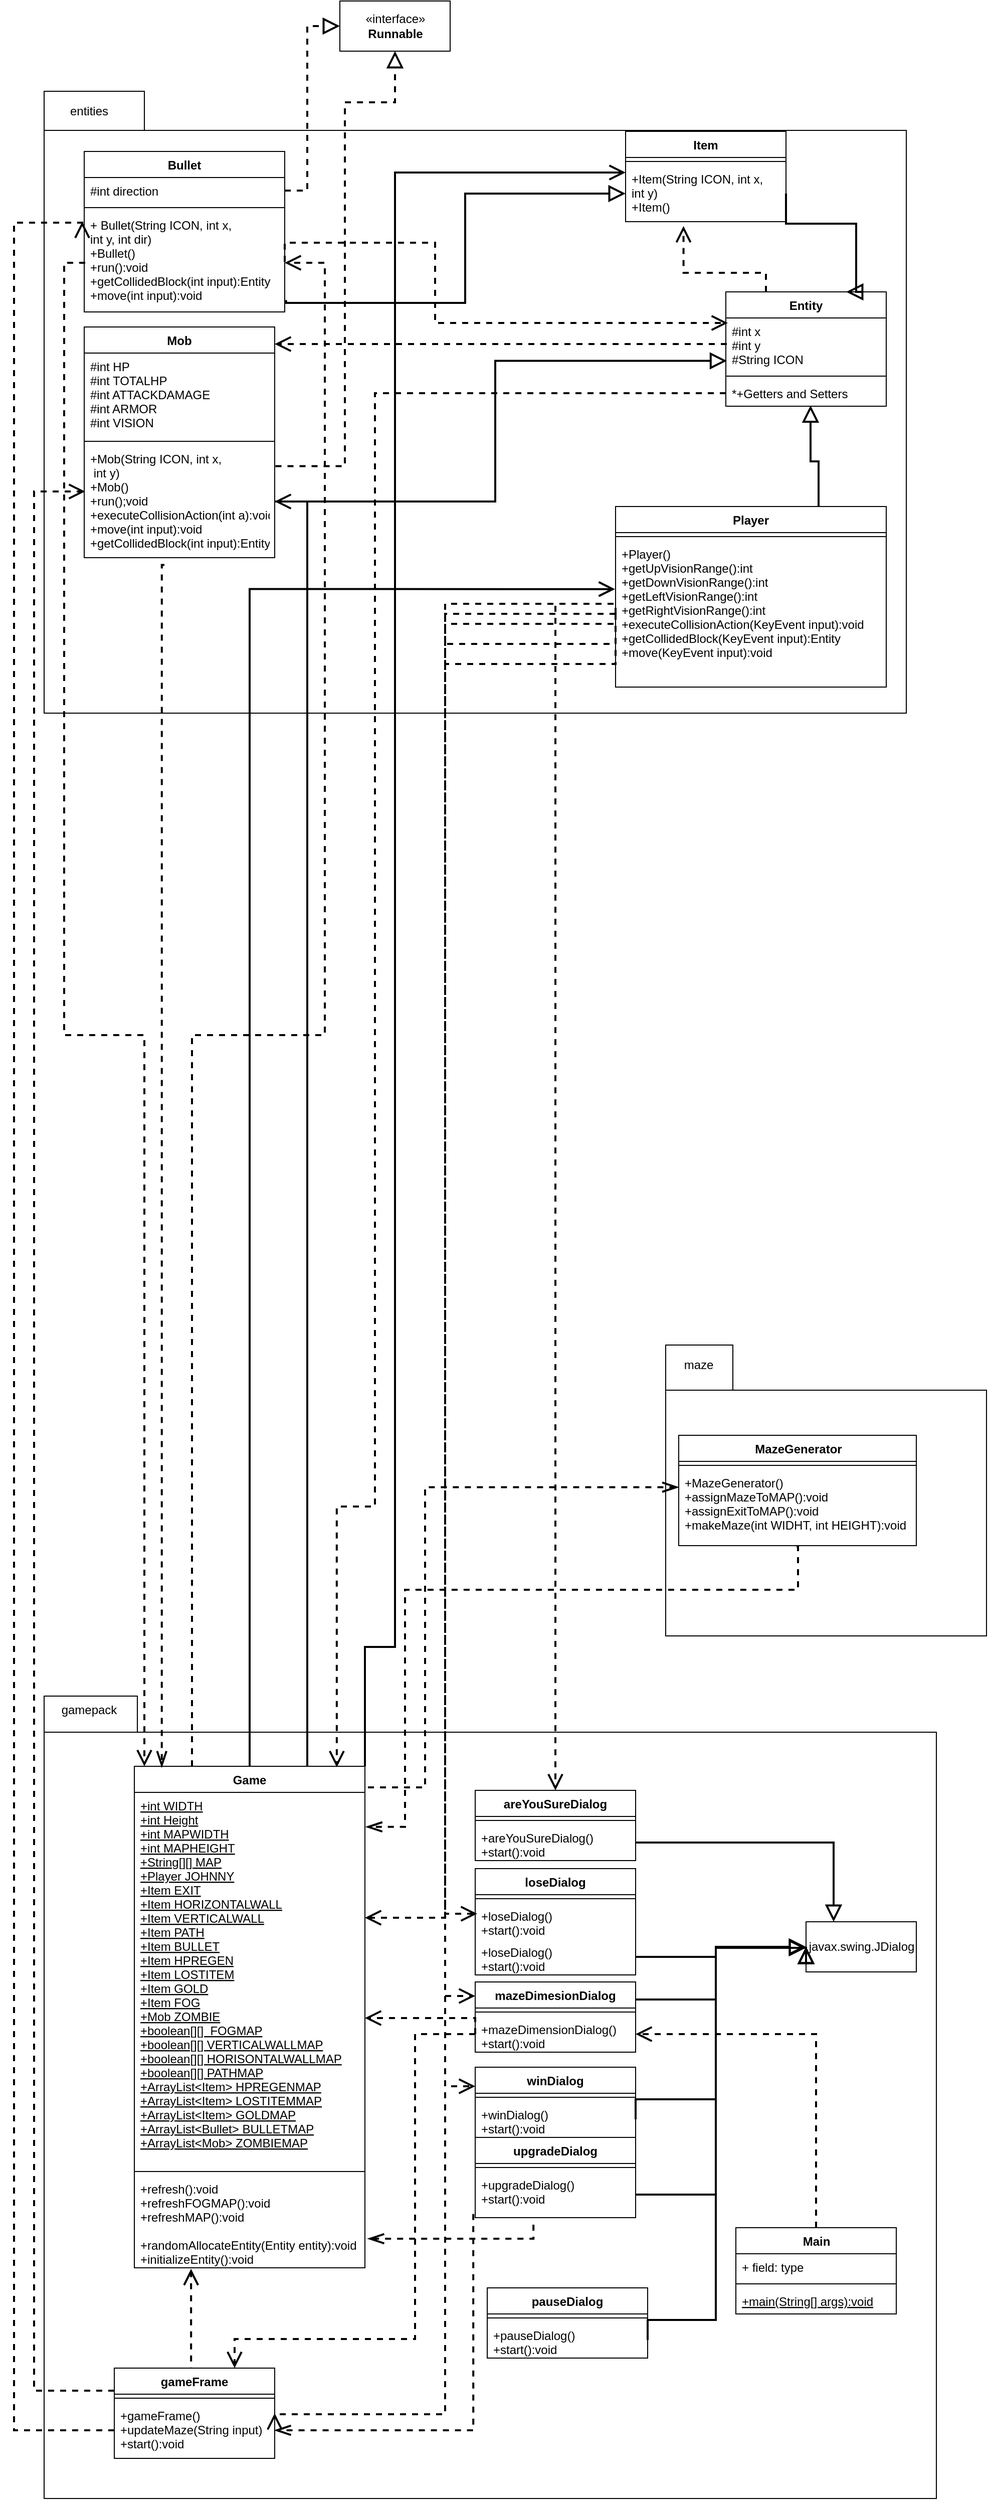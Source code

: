 <mxfile version="12.4.3" type="github" pages="1">
  <diagram id="B9Cvt5agYZ9p2t9ETUK0" name="Page-1">
    <mxGraphModel dx="1730" dy="2136" grid="1" gridSize="10" guides="1" tooltips="1" connect="1" arrows="1" fold="1" page="1" pageScale="1" pageWidth="1027" pageHeight="1169" math="0" shadow="0">
      <root>
        <mxCell id="0"/>
        <mxCell id="1" parent="0"/>
        <mxCell id="mB6jomAD2jCTmLeUliyk-9" value="&lt;p&gt;&lt;br&gt;&lt;/p&gt;" style="shape=folder;fontStyle=1;spacingTop=10;tabWidth=100;tabHeight=39;tabPosition=left;html=1;align=center;" parent="1" vertex="1">
          <mxGeometry x="70" y="-1030" width="860" height="620" as="geometry"/>
        </mxCell>
        <mxCell id="mB6jomAD2jCTmLeUliyk-10" value="" style="shape=folder;fontStyle=1;spacingTop=10;tabWidth=67;tabHeight=45;tabPosition=left;html=1;align=center;" parent="1" vertex="1">
          <mxGeometry x="690" y="220" width="320" height="290" as="geometry"/>
        </mxCell>
        <mxCell id="mB6jomAD2jCTmLeUliyk-11" value="" style="shape=folder;fontStyle=1;spacingTop=10;tabWidth=93;tabHeight=36;tabPosition=left;html=1;" parent="1" vertex="1">
          <mxGeometry x="70" y="570" width="890" height="800" as="geometry"/>
        </mxCell>
        <mxCell id="mB6jomAD2jCTmLeUliyk-17" value="gamepack" style="text;html=1;strokeColor=none;fillColor=none;align=center;verticalAlign=middle;whiteSpace=wrap;rounded=0;" parent="1" vertex="1">
          <mxGeometry x="80" y="574" width="70" height="20" as="geometry"/>
        </mxCell>
        <mxCell id="mB6jomAD2jCTmLeUliyk-18" value="maze" style="text;html=1;strokeColor=none;fillColor=none;align=center;verticalAlign=middle;whiteSpace=wrap;rounded=0;" parent="1" vertex="1">
          <mxGeometry x="703" y="230" width="40" height="20" as="geometry"/>
        </mxCell>
        <mxCell id="mB6jomAD2jCTmLeUliyk-19" value="entities" style="text;html=1;strokeColor=none;fillColor=none;align=center;verticalAlign=middle;whiteSpace=wrap;rounded=0;" parent="1" vertex="1">
          <mxGeometry x="90" y="-1020" width="50" height="20" as="geometry"/>
        </mxCell>
        <mxCell id="mB6jomAD2jCTmLeUliyk-20" value="«interface»&lt;br&gt;&lt;b&gt;Runnable&lt;/b&gt;" style="html=1;" parent="1" vertex="1">
          <mxGeometry x="365" y="-1120" width="110" height="50" as="geometry"/>
        </mxCell>
        <mxCell id="mB6jomAD2jCTmLeUliyk-21" value="Bullet" style="swimlane;fontStyle=1;align=center;verticalAlign=top;childLayout=stackLayout;horizontal=1;startSize=26;horizontalStack=0;resizeParent=1;resizeParentMax=0;resizeLast=0;collapsible=1;marginBottom=0;" parent="1" vertex="1">
          <mxGeometry x="110" y="-970" width="200" height="160" as="geometry"/>
        </mxCell>
        <mxCell id="mB6jomAD2jCTmLeUliyk-22" value="#int direction" style="text;strokeColor=none;fillColor=none;align=left;verticalAlign=top;spacingLeft=4;spacingRight=4;overflow=hidden;rotatable=0;points=[[0,0.5],[1,0.5]];portConstraint=eastwest;" parent="mB6jomAD2jCTmLeUliyk-21" vertex="1">
          <mxGeometry y="26" width="200" height="26" as="geometry"/>
        </mxCell>
        <mxCell id="mB6jomAD2jCTmLeUliyk-23" value="" style="line;strokeWidth=1;fillColor=none;align=left;verticalAlign=middle;spacingTop=-1;spacingLeft=3;spacingRight=3;rotatable=0;labelPosition=right;points=[];portConstraint=eastwest;" parent="mB6jomAD2jCTmLeUliyk-21" vertex="1">
          <mxGeometry y="52" width="200" height="8" as="geometry"/>
        </mxCell>
        <mxCell id="mB6jomAD2jCTmLeUliyk-24" value="+ Bullet(String ICON, int x, &#xa;int y, int dir)&#xa;+Bullet()&#xa;+run():void&#xa;+getCollidedBlock(int input):Entity&#xa;+move(int input):void" style="text;strokeColor=none;fillColor=none;align=left;verticalAlign=top;spacingLeft=4;spacingRight=4;overflow=hidden;rotatable=0;points=[[0,0.5],[1,0.5]];portConstraint=eastwest;" parent="mB6jomAD2jCTmLeUliyk-21" vertex="1">
          <mxGeometry y="60" width="200" height="100" as="geometry"/>
        </mxCell>
        <mxCell id="mB6jomAD2jCTmLeUliyk-25" style="edgeStyle=orthogonalEdgeStyle;rounded=0;orthogonalLoop=1;jettySize=auto;html=1;exitX=1;exitY=0.5;exitDx=0;exitDy=0;entryX=0;entryY=0.5;entryDx=0;entryDy=0;dashed=1;endArrow=block;endFill=0;jumpSize=6;targetPerimeterSpacing=0;endSize=12;strokeWidth=2;" parent="1" source="mB6jomAD2jCTmLeUliyk-22" target="mB6jomAD2jCTmLeUliyk-20" edge="1">
          <mxGeometry relative="1" as="geometry"/>
        </mxCell>
        <mxCell id="mB6jomAD2jCTmLeUliyk-28" value="Item" style="swimlane;fontStyle=1;align=center;verticalAlign=top;childLayout=stackLayout;horizontal=1;startSize=26;horizontalStack=0;resizeParent=1;resizeParentMax=0;resizeLast=0;collapsible=1;marginBottom=0;" parent="1" vertex="1">
          <mxGeometry x="650" y="-990" width="160" height="90" as="geometry"/>
        </mxCell>
        <mxCell id="mB6jomAD2jCTmLeUliyk-30" value="" style="line;strokeWidth=1;fillColor=none;align=left;verticalAlign=middle;spacingTop=-1;spacingLeft=3;spacingRight=3;rotatable=0;labelPosition=right;points=[];portConstraint=eastwest;" parent="mB6jomAD2jCTmLeUliyk-28" vertex="1">
          <mxGeometry y="26" width="160" height="8" as="geometry"/>
        </mxCell>
        <mxCell id="mB6jomAD2jCTmLeUliyk-31" value="+Item(String ICON, int x,&#xa;int y)&#xa;+Item()" style="text;strokeColor=none;fillColor=none;align=left;verticalAlign=top;spacingLeft=4;spacingRight=4;overflow=hidden;rotatable=0;points=[[0,0.5],[1,0.5]];portConstraint=eastwest;" parent="mB6jomAD2jCTmLeUliyk-28" vertex="1">
          <mxGeometry y="34" width="160" height="56" as="geometry"/>
        </mxCell>
        <mxCell id="mB6jomAD2jCTmLeUliyk-33" style="edgeStyle=orthogonalEdgeStyle;rounded=0;jumpSize=6;orthogonalLoop=1;jettySize=auto;html=1;exitX=1.007;exitY=0.883;exitDx=0;exitDy=0;endArrow=block;endFill=0;endSize=12;targetPerimeterSpacing=0;strokeWidth=2;exitPerimeter=0;" parent="1" source="mB6jomAD2jCTmLeUliyk-24" target="mB6jomAD2jCTmLeUliyk-31" edge="1">
          <mxGeometry relative="1" as="geometry">
            <mxPoint x="400" y="-780" as="targetPoint"/>
            <Array as="points">
              <mxPoint x="312" y="-819"/>
              <mxPoint x="490" y="-819"/>
              <mxPoint x="490" y="-928"/>
            </Array>
          </mxGeometry>
        </mxCell>
        <mxCell id="mB6jomAD2jCTmLeUliyk-93" style="edgeStyle=orthogonalEdgeStyle;rounded=0;jumpSize=6;orthogonalLoop=1;jettySize=auto;html=1;exitX=0.5;exitY=0;exitDx=0;exitDy=0;entryX=-0.002;entryY=0.331;entryDx=0;entryDy=0;entryPerimeter=0;endArrow=open;endFill=0;endSize=12;targetPerimeterSpacing=0;strokeWidth=2;" parent="1" source="mB6jomAD2jCTmLeUliyk-34" target="mB6jomAD2jCTmLeUliyk-60" edge="1">
          <mxGeometry relative="1" as="geometry">
            <Array as="points">
              <mxPoint x="275" y="-534"/>
            </Array>
          </mxGeometry>
        </mxCell>
        <mxCell id="mB6jomAD2jCTmLeUliyk-95" style="edgeStyle=orthogonalEdgeStyle;rounded=0;jumpSize=6;orthogonalLoop=1;jettySize=auto;html=1;exitX=1;exitY=0;exitDx=0;exitDy=0;endArrow=open;endFill=0;endSize=12;targetPerimeterSpacing=0;strokeWidth=2;" parent="1" source="mB6jomAD2jCTmLeUliyk-34" target="mB6jomAD2jCTmLeUliyk-31" edge="1">
          <mxGeometry relative="1" as="geometry">
            <Array as="points">
              <mxPoint x="390" y="521"/>
              <mxPoint x="420" y="521"/>
              <mxPoint x="420" y="-949"/>
            </Array>
          </mxGeometry>
        </mxCell>
        <mxCell id="mB6jomAD2jCTmLeUliyk-96" style="edgeStyle=orthogonalEdgeStyle;rounded=0;jumpSize=6;orthogonalLoop=1;jettySize=auto;html=1;exitX=0.75;exitY=0;exitDx=0;exitDy=0;endArrow=open;endFill=0;endSize=12;targetPerimeterSpacing=0;strokeWidth=2;" parent="1" source="mB6jomAD2jCTmLeUliyk-34" target="mB6jomAD2jCTmLeUliyk-48" edge="1">
          <mxGeometry relative="1" as="geometry"/>
        </mxCell>
        <mxCell id="mB6jomAD2jCTmLeUliyk-97" style="edgeStyle=orthogonalEdgeStyle;rounded=0;jumpSize=6;orthogonalLoop=1;jettySize=auto;html=1;exitX=0.25;exitY=0;exitDx=0;exitDy=0;endArrow=open;endFill=0;endSize=12;targetPerimeterSpacing=0;strokeWidth=2;dashed=1;" parent="1" source="mB6jomAD2jCTmLeUliyk-34" target="mB6jomAD2jCTmLeUliyk-24" edge="1">
          <mxGeometry relative="1" as="geometry">
            <Array as="points">
              <mxPoint x="218" y="-89"/>
              <mxPoint x="350" y="-89"/>
              <mxPoint x="350" y="-859"/>
            </Array>
          </mxGeometry>
        </mxCell>
        <mxCell id="mB6jomAD2jCTmLeUliyk-124" style="edgeStyle=orthogonalEdgeStyle;rounded=0;jumpSize=6;orthogonalLoop=1;jettySize=auto;html=1;entryX=-0.001;entryY=0.233;entryDx=0;entryDy=0;entryPerimeter=0;dashed=1;endArrow=openThin;endFill=0;endSize=12;targetPerimeterSpacing=0;strokeWidth=2;" parent="1" target="mB6jomAD2jCTmLeUliyk-122" edge="1">
          <mxGeometry relative="1" as="geometry">
            <mxPoint x="393" y="661" as="sourcePoint"/>
            <Array as="points">
              <mxPoint x="450" y="661"/>
              <mxPoint x="450" y="362"/>
            </Array>
          </mxGeometry>
        </mxCell>
        <mxCell id="mB6jomAD2jCTmLeUliyk-34" value="Game" style="swimlane;fontStyle=1;align=center;verticalAlign=top;childLayout=stackLayout;horizontal=1;startSize=26;horizontalStack=0;resizeParent=1;resizeParentMax=0;resizeLast=0;collapsible=1;marginBottom=0;" parent="1" vertex="1">
          <mxGeometry x="160" y="640" width="230" height="500" as="geometry"/>
        </mxCell>
        <mxCell id="mB6jomAD2jCTmLeUliyk-35" value="+int WIDTH&#xa;+int Height&#xa;+int MAPWIDTH&#xa;+int MAPHEIGHT&#xa;+String[][] MAP&#xa;+Player JOHNNY&#xa;+Item EXIT&#xa;+Item HORIZONTALWALL&#xa;+Item VERTICALWALL&#xa;+Item PATH&#xa;+Item BULLET&#xa;+Item HPREGEN&#xa;+Item LOSTITEM&#xa;+Item GOLD&#xa;+Item FOG&#xa;+Mob ZOMBIE&#xa;+boolean[][]  FOGMAP&#xa;+boolean[][] VERTICALWALLMAP&#xa;+boolean[][] HORISONTALWALLMAP&#xa;+boolean[][] PATHMAP&#xa;+ArrayList&lt;Item&gt; HPREGENMAP&#xa;+ArrayList&lt;Item&gt; LOSTITEMMAP&#xa;+ArrayList&lt;Item&gt; GOLDMAP&#xa;+ArrayList&lt;Bullet&gt; BULLETMAP&#xa;+ArrayList&lt;Mob&gt; ZOMBIEMAP" style="text;strokeColor=none;fillColor=none;align=left;verticalAlign=top;spacingLeft=4;spacingRight=4;overflow=hidden;rotatable=0;points=[[0,0.5],[1,0.5]];portConstraint=eastwest;fontStyle=4" parent="mB6jomAD2jCTmLeUliyk-34" vertex="1">
          <mxGeometry y="26" width="230" height="374" as="geometry"/>
        </mxCell>
        <mxCell id="mB6jomAD2jCTmLeUliyk-36" value="" style="line;strokeWidth=1;fillColor=none;align=left;verticalAlign=middle;spacingTop=-1;spacingLeft=3;spacingRight=3;rotatable=0;labelPosition=right;points=[];portConstraint=eastwest;" parent="mB6jomAD2jCTmLeUliyk-34" vertex="1">
          <mxGeometry y="400" width="230" height="8" as="geometry"/>
        </mxCell>
        <mxCell id="mB6jomAD2jCTmLeUliyk-37" value="+refresh():void&#xa;+refreshFOGMAP():void&#xa;+refreshMAP():void&#xa;&#xa;+randomAllocateEntity(Entity entity):void&#xa;+initializeEntity():void" style="text;strokeColor=none;fillColor=none;align=left;verticalAlign=top;spacingLeft=4;spacingRight=4;overflow=hidden;rotatable=0;points=[[0,0.5],[1,0.5]];portConstraint=eastwest;fontStyle=0" parent="mB6jomAD2jCTmLeUliyk-34" vertex="1">
          <mxGeometry y="408" width="230" height="92" as="geometry"/>
        </mxCell>
        <mxCell id="mB6jomAD2jCTmLeUliyk-38" style="edgeStyle=orthogonalEdgeStyle;rounded=0;jumpSize=6;orthogonalLoop=1;jettySize=auto;html=1;exitX=0;exitY=0.5;exitDx=0;exitDy=0;endArrow=open;endFill=0;endSize=12;targetPerimeterSpacing=0;strokeWidth=2;dashed=1;" parent="1" source="mB6jomAD2jCTmLeUliyk-24" target="mB6jomAD2jCTmLeUliyk-34" edge="1">
          <mxGeometry relative="1" as="geometry">
            <Array as="points">
              <mxPoint x="90" y="-859"/>
              <mxPoint x="90" y="-89"/>
              <mxPoint x="170" y="-89"/>
            </Array>
          </mxGeometry>
        </mxCell>
        <mxCell id="mB6jomAD2jCTmLeUliyk-39" value="Entity" style="swimlane;fontStyle=1;align=center;verticalAlign=top;childLayout=stackLayout;horizontal=1;startSize=26;horizontalStack=0;resizeParent=1;resizeParentMax=0;resizeLast=0;collapsible=1;marginBottom=0;" parent="1" vertex="1">
          <mxGeometry x="750" y="-830" width="160" height="114" as="geometry"/>
        </mxCell>
        <mxCell id="mB6jomAD2jCTmLeUliyk-40" value="#int x&#xa;#int y&#xa;#String ICON" style="text;strokeColor=none;fillColor=none;align=left;verticalAlign=top;spacingLeft=4;spacingRight=4;overflow=hidden;rotatable=0;points=[[0,0.5],[1,0.5]];portConstraint=eastwest;" parent="mB6jomAD2jCTmLeUliyk-39" vertex="1">
          <mxGeometry y="26" width="160" height="54" as="geometry"/>
        </mxCell>
        <mxCell id="mB6jomAD2jCTmLeUliyk-41" value="" style="line;strokeWidth=1;fillColor=none;align=left;verticalAlign=middle;spacingTop=-1;spacingLeft=3;spacingRight=3;rotatable=0;labelPosition=right;points=[];portConstraint=eastwest;" parent="mB6jomAD2jCTmLeUliyk-39" vertex="1">
          <mxGeometry y="80" width="160" height="8" as="geometry"/>
        </mxCell>
        <mxCell id="mB6jomAD2jCTmLeUliyk-42" value="*+Getters and Setters" style="text;strokeColor=none;fillColor=none;align=left;verticalAlign=top;spacingLeft=4;spacingRight=4;overflow=hidden;rotatable=0;points=[[0,0.5],[1,0.5]];portConstraint=eastwest;" parent="mB6jomAD2jCTmLeUliyk-39" vertex="1">
          <mxGeometry y="88" width="160" height="26" as="geometry"/>
        </mxCell>
        <mxCell id="mB6jomAD2jCTmLeUliyk-43" style="edgeStyle=orthogonalEdgeStyle;rounded=0;jumpSize=6;orthogonalLoop=1;jettySize=auto;html=1;exitX=0.25;exitY=0;exitDx=0;exitDy=0;entryX=0.361;entryY=1.077;entryDx=0;entryDy=0;dashed=1;endArrow=open;endFill=0;endSize=12;targetPerimeterSpacing=0;strokeWidth=2;entryPerimeter=0;" parent="1" source="mB6jomAD2jCTmLeUliyk-39" target="mB6jomAD2jCTmLeUliyk-31" edge="1">
          <mxGeometry relative="1" as="geometry">
            <Array as="points">
              <mxPoint x="790" y="-849"/>
              <mxPoint x="708" y="-849"/>
            </Array>
          </mxGeometry>
        </mxCell>
        <mxCell id="mB6jomAD2jCTmLeUliyk-44" style="edgeStyle=orthogonalEdgeStyle;rounded=0;jumpSize=6;orthogonalLoop=1;jettySize=auto;html=1;exitX=0;exitY=0.5;exitDx=0;exitDy=0;dashed=1;endArrow=open;endFill=0;endSize=12;targetPerimeterSpacing=0;strokeWidth=2;entryX=0.878;entryY=0.002;entryDx=0;entryDy=0;entryPerimeter=0;" parent="1" source="mB6jomAD2jCTmLeUliyk-42" edge="1" target="mB6jomAD2jCTmLeUliyk-34">
          <mxGeometry relative="1" as="geometry">
            <mxPoint x="210" y="650" as="targetPoint"/>
            <Array as="points">
              <mxPoint x="400" y="-729"/>
              <mxPoint x="400" y="381"/>
              <mxPoint x="362" y="381"/>
            </Array>
          </mxGeometry>
        </mxCell>
        <mxCell id="mB6jomAD2jCTmLeUliyk-45" value="Mob" style="swimlane;fontStyle=1;align=center;verticalAlign=top;childLayout=stackLayout;horizontal=1;startSize=26;horizontalStack=0;resizeParent=1;resizeParentMax=0;resizeLast=0;collapsible=1;marginBottom=0;" parent="1" vertex="1">
          <mxGeometry x="110" y="-795" width="190" height="230" as="geometry"/>
        </mxCell>
        <mxCell id="mB6jomAD2jCTmLeUliyk-46" value="#int HP&#xa;#int TOTALHP&#xa;#int ATTACKDAMAGE&#xa;#int ARMOR&#xa;#int VISION" style="text;strokeColor=none;fillColor=none;align=left;verticalAlign=top;spacingLeft=4;spacingRight=4;overflow=hidden;rotatable=0;points=[[0,0.5],[1,0.5]];portConstraint=eastwest;" parent="mB6jomAD2jCTmLeUliyk-45" vertex="1">
          <mxGeometry y="26" width="190" height="84" as="geometry"/>
        </mxCell>
        <mxCell id="mB6jomAD2jCTmLeUliyk-47" value="" style="line;strokeWidth=1;fillColor=none;align=left;verticalAlign=middle;spacingTop=-1;spacingLeft=3;spacingRight=3;rotatable=0;labelPosition=right;points=[];portConstraint=eastwest;" parent="mB6jomAD2jCTmLeUliyk-45" vertex="1">
          <mxGeometry y="110" width="190" height="8" as="geometry"/>
        </mxCell>
        <mxCell id="mB6jomAD2jCTmLeUliyk-48" value="+Mob(String ICON, int x,&#xa; int y)&#xa;+Mob()&#xa;+run();void&#xa;+executeCollisionAction(int a):void&#xa;+move(int input):void&#xa;+getCollidedBlock(int input):Entity" style="text;strokeColor=none;fillColor=none;align=left;verticalAlign=top;spacingLeft=4;spacingRight=4;overflow=hidden;rotatable=0;points=[[0,0.5],[1,0.5]];portConstraint=eastwest;" parent="mB6jomAD2jCTmLeUliyk-45" vertex="1">
          <mxGeometry y="118" width="190" height="112" as="geometry"/>
        </mxCell>
        <mxCell id="mB6jomAD2jCTmLeUliyk-49" style="edgeStyle=orthogonalEdgeStyle;rounded=0;jumpSize=6;orthogonalLoop=1;jettySize=auto;html=1;exitX=0;exitY=0.5;exitDx=0;exitDy=0;dashed=1;endArrow=open;endFill=0;endSize=12;targetPerimeterSpacing=0;strokeWidth=2;" parent="1" source="mB6jomAD2jCTmLeUliyk-40" edge="1">
          <mxGeometry relative="1" as="geometry">
            <mxPoint x="300" y="-778" as="targetPoint"/>
            <Array as="points">
              <mxPoint x="300" y="-778"/>
            </Array>
          </mxGeometry>
        </mxCell>
        <mxCell id="mB6jomAD2jCTmLeUliyk-51" style="edgeStyle=orthogonalEdgeStyle;rounded=0;jumpSize=6;orthogonalLoop=1;jettySize=auto;html=1;exitX=1;exitY=0.5;exitDx=0;exitDy=0;entryX=0.75;entryY=0;entryDx=0;entryDy=0;endArrow=block;endFill=0;endSize=12;targetPerimeterSpacing=0;strokeWidth=2;" parent="1" source="mB6jomAD2jCTmLeUliyk-31" target="mB6jomAD2jCTmLeUliyk-39" edge="1">
          <mxGeometry relative="1" as="geometry">
            <mxPoint x="560" y="-780" as="sourcePoint"/>
            <Array as="points">
              <mxPoint x="880" y="-898"/>
            </Array>
          </mxGeometry>
        </mxCell>
        <mxCell id="mB6jomAD2jCTmLeUliyk-52" style="edgeStyle=orthogonalEdgeStyle;rounded=0;jumpSize=6;orthogonalLoop=1;jettySize=auto;html=1;exitX=1;exitY=0.5;exitDx=0;exitDy=0;endArrow=open;endFill=0;endSize=12;targetPerimeterSpacing=0;strokeWidth=2;dashed=1;" parent="1" source="mB6jomAD2jCTmLeUliyk-24" edge="1">
          <mxGeometry relative="1" as="geometry">
            <Array as="points">
              <mxPoint x="310" y="-879"/>
              <mxPoint x="460" y="-879"/>
              <mxPoint x="460" y="-799"/>
            </Array>
            <mxPoint x="752" y="-799" as="targetPoint"/>
          </mxGeometry>
        </mxCell>
        <mxCell id="mB6jomAD2jCTmLeUliyk-53" style="edgeStyle=orthogonalEdgeStyle;rounded=0;jumpSize=6;orthogonalLoop=1;jettySize=auto;html=1;exitX=0.421;exitY=1.065;exitDx=0;exitDy=0;dashed=1;endArrow=openThin;endFill=0;endSize=12;targetPerimeterSpacing=0;strokeWidth=2;exitPerimeter=0;entryX=0.119;entryY=0.002;entryDx=0;entryDy=0;entryPerimeter=0;" parent="1" source="mB6jomAD2jCTmLeUliyk-48" target="mB6jomAD2jCTmLeUliyk-34" edge="1">
          <mxGeometry relative="1" as="geometry">
            <mxPoint x="205" y="641" as="targetPoint"/>
            <Array as="points">
              <mxPoint x="187" y="-558"/>
            </Array>
          </mxGeometry>
        </mxCell>
        <mxCell id="mB6jomAD2jCTmLeUliyk-55" style="edgeStyle=orthogonalEdgeStyle;rounded=0;jumpSize=6;orthogonalLoop=1;jettySize=auto;html=1;exitX=1;exitY=0.5;exitDx=0;exitDy=0;entryX=0.007;entryY=0.792;entryDx=0;entryDy=0;entryPerimeter=0;endArrow=block;endFill=0;endSize=12;targetPerimeterSpacing=0;strokeWidth=2;" parent="1" source="mB6jomAD2jCTmLeUliyk-48" target="mB6jomAD2jCTmLeUliyk-40" edge="1">
          <mxGeometry relative="1" as="geometry"/>
        </mxCell>
        <mxCell id="mB6jomAD2jCTmLeUliyk-56" style="edgeStyle=orthogonalEdgeStyle;rounded=0;jumpSize=6;orthogonalLoop=1;jettySize=auto;html=1;exitX=1.004;exitY=0.185;exitDx=0;exitDy=0;entryX=0.5;entryY=1;entryDx=0;entryDy=0;endArrow=block;endFill=0;endSize=12;targetPerimeterSpacing=0;strokeWidth=2;dashed=1;exitPerimeter=0;" parent="1" source="mB6jomAD2jCTmLeUliyk-48" target="mB6jomAD2jCTmLeUliyk-20" edge="1">
          <mxGeometry relative="1" as="geometry">
            <Array as="points">
              <mxPoint x="370" y="-656"/>
              <mxPoint x="370" y="-1019"/>
              <mxPoint x="420" y="-1019"/>
            </Array>
          </mxGeometry>
        </mxCell>
        <mxCell id="mB6jomAD2jCTmLeUliyk-87" style="edgeStyle=orthogonalEdgeStyle;rounded=0;jumpSize=6;orthogonalLoop=1;jettySize=auto;html=1;exitX=0.75;exitY=0;exitDx=0;exitDy=0;entryX=0.528;entryY=0.97;entryDx=0;entryDy=0;entryPerimeter=0;endArrow=block;endFill=0;endSize=12;targetPerimeterSpacing=0;strokeWidth=2;" parent="1" source="mB6jomAD2jCTmLeUliyk-57" target="mB6jomAD2jCTmLeUliyk-42" edge="1">
          <mxGeometry relative="1" as="geometry"/>
        </mxCell>
        <mxCell id="mB6jomAD2jCTmLeUliyk-57" value="Player" style="swimlane;fontStyle=1;align=center;verticalAlign=top;childLayout=stackLayout;horizontal=1;startSize=26;horizontalStack=0;resizeParent=1;resizeParentMax=0;resizeLast=0;collapsible=1;marginBottom=0;" parent="1" vertex="1">
          <mxGeometry x="640" y="-616" width="270" height="180" as="geometry"/>
        </mxCell>
        <mxCell id="mB6jomAD2jCTmLeUliyk-59" value="" style="line;strokeWidth=1;fillColor=none;align=left;verticalAlign=middle;spacingTop=-1;spacingLeft=3;spacingRight=3;rotatable=0;labelPosition=right;points=[];portConstraint=eastwest;" parent="mB6jomAD2jCTmLeUliyk-57" vertex="1">
          <mxGeometry y="26" width="270" height="8" as="geometry"/>
        </mxCell>
        <mxCell id="mB6jomAD2jCTmLeUliyk-60" value="+Player()&#xa;+getUpVisionRange():int&#xa;+getDownVisionRange():int&#xa;+getLeftVisionRange():int&#xa;+getRightVisionRange():int&#xa;+executeCollisionAction(KeyEvent input):void&#xa;+getCollidedBlock(KeyEvent input):Entity&#xa;+move(KeyEvent input):void" style="text;strokeColor=none;fillColor=none;align=left;verticalAlign=top;spacingLeft=4;spacingRight=4;overflow=hidden;rotatable=0;points=[[0,0.5],[1,0.5]];portConstraint=eastwest;" parent="mB6jomAD2jCTmLeUliyk-57" vertex="1">
          <mxGeometry y="34" width="270" height="146" as="geometry"/>
        </mxCell>
        <mxCell id="mB6jomAD2jCTmLeUliyk-61" style="edgeStyle=orthogonalEdgeStyle;rounded=0;jumpSize=6;orthogonalLoop=1;jettySize=auto;html=1;exitX=0;exitY=0.5;exitDx=0;exitDy=0;dashed=1;endArrow=open;endFill=0;endSize=12;targetPerimeterSpacing=0;strokeWidth=2;" parent="1" source="mB6jomAD2jCTmLeUliyk-60" edge="1">
          <mxGeometry relative="1" as="geometry">
            <mxPoint x="390" y="791" as="targetPoint"/>
            <Array as="points">
              <mxPoint x="640" y="-519"/>
              <mxPoint x="470" y="-519"/>
              <mxPoint x="470" y="791"/>
            </Array>
          </mxGeometry>
        </mxCell>
        <mxCell id="mB6jomAD2jCTmLeUliyk-62" value="areYouSureDialog" style="swimlane;fontStyle=1;align=center;verticalAlign=top;childLayout=stackLayout;horizontal=1;startSize=26;horizontalStack=0;resizeParent=1;resizeParentMax=0;resizeLast=0;collapsible=1;marginBottom=0;" parent="1" vertex="1">
          <mxGeometry x="500" y="664" width="160" height="70" as="geometry"/>
        </mxCell>
        <mxCell id="mB6jomAD2jCTmLeUliyk-64" value="" style="line;strokeWidth=1;fillColor=none;align=left;verticalAlign=middle;spacingTop=-1;spacingLeft=3;spacingRight=3;rotatable=0;labelPosition=right;points=[];portConstraint=eastwest;" parent="mB6jomAD2jCTmLeUliyk-62" vertex="1">
          <mxGeometry y="26" width="160" height="8" as="geometry"/>
        </mxCell>
        <mxCell id="mB6jomAD2jCTmLeUliyk-65" value="+areYouSureDialog()&#xa;+start():void" style="text;strokeColor=none;fillColor=none;align=left;verticalAlign=top;spacingLeft=4;spacingRight=4;overflow=hidden;rotatable=0;points=[[0,0.5],[1,0.5]];portConstraint=eastwest;" parent="mB6jomAD2jCTmLeUliyk-62" vertex="1">
          <mxGeometry y="34" width="160" height="36" as="geometry"/>
        </mxCell>
        <mxCell id="mB6jomAD2jCTmLeUliyk-66" style="edgeStyle=orthogonalEdgeStyle;rounded=0;jumpSize=6;orthogonalLoop=1;jettySize=auto;html=1;exitX=0;exitY=0.5;exitDx=0;exitDy=0;entryX=0.5;entryY=0;entryDx=0;entryDy=0;dashed=1;endArrow=open;endFill=0;endSize=12;targetPerimeterSpacing=0;strokeWidth=2;" parent="1" source="mB6jomAD2jCTmLeUliyk-60" target="mB6jomAD2jCTmLeUliyk-62" edge="1">
          <mxGeometry relative="1" as="geometry">
            <Array as="points">
              <mxPoint x="640" y="-519"/>
              <mxPoint x="580" y="-519"/>
            </Array>
          </mxGeometry>
        </mxCell>
        <mxCell id="mB6jomAD2jCTmLeUliyk-67" value="loseDialog&#xa;" style="swimlane;fontStyle=1;align=center;verticalAlign=top;childLayout=stackLayout;horizontal=1;startSize=26;horizontalStack=0;resizeParent=1;resizeParentMax=0;resizeLast=0;collapsible=1;marginBottom=0;" parent="1" vertex="1">
          <mxGeometry x="500" y="742" width="160" height="106" as="geometry"/>
        </mxCell>
        <mxCell id="mB6jomAD2jCTmLeUliyk-69" value="" style="line;strokeWidth=1;fillColor=none;align=left;verticalAlign=middle;spacingTop=-1;spacingLeft=3;spacingRight=3;rotatable=0;labelPosition=right;points=[];portConstraint=eastwest;" parent="mB6jomAD2jCTmLeUliyk-67" vertex="1">
          <mxGeometry y="26" width="160" height="8" as="geometry"/>
        </mxCell>
        <mxCell id="tZ2PG1nCC2sHeN-zuvza-1" value="+loseDialog()&#xa;+start():void" style="text;strokeColor=none;fillColor=none;align=left;verticalAlign=top;spacingLeft=4;spacingRight=4;overflow=hidden;rotatable=0;points=[[0,0.5],[1,0.5]];portConstraint=eastwest;" vertex="1" parent="mB6jomAD2jCTmLeUliyk-67">
          <mxGeometry y="34" width="160" height="36" as="geometry"/>
        </mxCell>
        <mxCell id="mB6jomAD2jCTmLeUliyk-70" value="+loseDialog()&#xa;+start():void" style="text;strokeColor=none;fillColor=none;align=left;verticalAlign=top;spacingLeft=4;spacingRight=4;overflow=hidden;rotatable=0;points=[[0,0.5],[1,0.5]];portConstraint=eastwest;" parent="mB6jomAD2jCTmLeUliyk-67" vertex="1">
          <mxGeometry y="70" width="160" height="36" as="geometry"/>
        </mxCell>
        <mxCell id="mB6jomAD2jCTmLeUliyk-71" style="edgeStyle=orthogonalEdgeStyle;rounded=0;jumpSize=6;orthogonalLoop=1;jettySize=auto;html=1;exitX=0;exitY=0.5;exitDx=0;exitDy=0;dashed=1;endArrow=open;endFill=0;endSize=12;targetPerimeterSpacing=0;strokeWidth=2;" parent="1" source="mB6jomAD2jCTmLeUliyk-60" edge="1">
          <mxGeometry relative="1" as="geometry">
            <mxPoint x="502" y="787" as="targetPoint"/>
            <Array as="points">
              <mxPoint x="640" y="-459"/>
              <mxPoint x="470" y="-459"/>
              <mxPoint x="470" y="787"/>
            </Array>
          </mxGeometry>
        </mxCell>
        <mxCell id="mB6jomAD2jCTmLeUliyk-98" style="edgeStyle=orthogonalEdgeStyle;rounded=0;jumpSize=6;orthogonalLoop=1;jettySize=auto;html=1;exitX=0.5;exitY=0;exitDx=0;exitDy=0;dashed=1;endArrow=open;endFill=0;endSize=12;targetPerimeterSpacing=0;strokeWidth=2;entryX=0.246;entryY=1.011;entryDx=0;entryDy=0;entryPerimeter=0;" parent="1" source="mB6jomAD2jCTmLeUliyk-72" target="mB6jomAD2jCTmLeUliyk-37" edge="1">
          <mxGeometry relative="1" as="geometry">
            <Array as="points">
              <mxPoint x="217" y="1241"/>
            </Array>
          </mxGeometry>
        </mxCell>
        <mxCell id="mB6jomAD2jCTmLeUliyk-99" style="edgeStyle=orthogonalEdgeStyle;rounded=0;jumpSize=6;orthogonalLoop=1;jettySize=auto;html=1;exitX=0;exitY=0.25;exitDx=0;exitDy=0;entryX=0.005;entryY=0.411;entryDx=0;entryDy=0;entryPerimeter=0;dashed=1;endArrow=open;endFill=0;endSize=12;targetPerimeterSpacing=0;strokeWidth=2;" parent="1" source="mB6jomAD2jCTmLeUliyk-72" target="mB6jomAD2jCTmLeUliyk-48" edge="1">
          <mxGeometry relative="1" as="geometry">
            <Array as="points">
              <mxPoint x="60" y="1262"/>
              <mxPoint x="60" y="-631"/>
            </Array>
          </mxGeometry>
        </mxCell>
        <mxCell id="mB6jomAD2jCTmLeUliyk-72" value="gameFrame" style="swimlane;fontStyle=1;align=center;verticalAlign=top;childLayout=stackLayout;horizontal=1;startSize=26;horizontalStack=0;resizeParent=1;resizeParentMax=0;resizeLast=0;collapsible=1;marginBottom=0;" parent="1" vertex="1">
          <mxGeometry x="140" y="1240" width="160" height="90" as="geometry"/>
        </mxCell>
        <mxCell id="mB6jomAD2jCTmLeUliyk-74" value="" style="line;strokeWidth=1;fillColor=none;align=left;verticalAlign=middle;spacingTop=-1;spacingLeft=3;spacingRight=3;rotatable=0;labelPosition=right;points=[];portConstraint=eastwest;" parent="mB6jomAD2jCTmLeUliyk-72" vertex="1">
          <mxGeometry y="26" width="160" height="8" as="geometry"/>
        </mxCell>
        <mxCell id="mB6jomAD2jCTmLeUliyk-75" value="+gameFrame()&#xa;+updateMaze(String input)&#xa;+start():void" style="text;strokeColor=none;fillColor=none;align=left;verticalAlign=top;spacingLeft=4;spacingRight=4;overflow=hidden;rotatable=0;points=[[0,0.5],[1,0.5]];portConstraint=eastwest;" parent="mB6jomAD2jCTmLeUliyk-72" vertex="1">
          <mxGeometry y="34" width="160" height="56" as="geometry"/>
        </mxCell>
        <mxCell id="mB6jomAD2jCTmLeUliyk-76" style="edgeStyle=orthogonalEdgeStyle;rounded=0;jumpSize=6;orthogonalLoop=1;jettySize=auto;html=1;exitX=0;exitY=0.5;exitDx=0;exitDy=0;entryX=1;entryY=0.5;entryDx=0;entryDy=0;dashed=1;endArrow=open;endFill=0;endSize=12;targetPerimeterSpacing=0;strokeWidth=2;" parent="1" source="mB6jomAD2jCTmLeUliyk-60" target="mB6jomAD2jCTmLeUliyk-72" edge="1">
          <mxGeometry relative="1" as="geometry">
            <Array as="points">
              <mxPoint x="640" y="-479"/>
              <mxPoint x="470" y="-479"/>
              <mxPoint x="470" y="1286"/>
            </Array>
          </mxGeometry>
        </mxCell>
        <mxCell id="mB6jomAD2jCTmLeUliyk-81" style="edgeStyle=orthogonalEdgeStyle;rounded=0;jumpSize=6;orthogonalLoop=1;jettySize=auto;html=1;exitX=0;exitY=0.5;exitDx=0;exitDy=0;entryX=0;entryY=0.5;entryDx=0;entryDy=0;dashed=1;endArrow=open;endFill=0;endSize=12;targetPerimeterSpacing=0;strokeWidth=2;" parent="1" source="mB6jomAD2jCTmLeUliyk-60" edge="1">
          <mxGeometry relative="1" as="geometry">
            <mxPoint x="500" y="869" as="targetPoint"/>
            <Array as="points">
              <mxPoint x="640" y="-499"/>
              <mxPoint x="470" y="-499"/>
              <mxPoint x="470" y="869"/>
            </Array>
          </mxGeometry>
        </mxCell>
        <mxCell id="mB6jomAD2jCTmLeUliyk-82" value="winDialog" style="swimlane;fontStyle=1;align=center;verticalAlign=top;childLayout=stackLayout;horizontal=1;startSize=26;horizontalStack=0;resizeParent=1;resizeParentMax=0;resizeLast=0;collapsible=1;marginBottom=0;" parent="1" vertex="1">
          <mxGeometry x="500" y="940" width="160" height="150" as="geometry"/>
        </mxCell>
        <mxCell id="mB6jomAD2jCTmLeUliyk-84" value="" style="line;strokeWidth=1;fillColor=none;align=left;verticalAlign=middle;spacingTop=-1;spacingLeft=3;spacingRight=3;rotatable=0;labelPosition=right;points=[];portConstraint=eastwest;" parent="mB6jomAD2jCTmLeUliyk-82" vertex="1">
          <mxGeometry y="26" width="160" height="8" as="geometry"/>
        </mxCell>
        <mxCell id="mB6jomAD2jCTmLeUliyk-85" value="+winDialog()&#xa;+start():void" style="text;strokeColor=none;fillColor=none;align=left;verticalAlign=top;spacingLeft=4;spacingRight=4;overflow=hidden;rotatable=0;points=[[0,0.5],[1,0.5]];portConstraint=eastwest;" parent="mB6jomAD2jCTmLeUliyk-82" vertex="1">
          <mxGeometry y="34" width="160" height="36" as="geometry"/>
        </mxCell>
        <mxCell id="mB6jomAD2jCTmLeUliyk-77" value="upgradeDialog" style="swimlane;fontStyle=1;align=center;verticalAlign=top;childLayout=stackLayout;horizontal=1;startSize=26;horizontalStack=0;resizeParent=1;resizeParentMax=0;resizeLast=0;collapsible=1;marginBottom=0;" parent="mB6jomAD2jCTmLeUliyk-82" vertex="1">
          <mxGeometry y="70" width="160" height="80" as="geometry"/>
        </mxCell>
        <mxCell id="mB6jomAD2jCTmLeUliyk-79" value="" style="line;strokeWidth=1;fillColor=none;align=left;verticalAlign=middle;spacingTop=-1;spacingLeft=3;spacingRight=3;rotatable=0;labelPosition=right;points=[];portConstraint=eastwest;" parent="mB6jomAD2jCTmLeUliyk-77" vertex="1">
          <mxGeometry y="26" width="160" height="8" as="geometry"/>
        </mxCell>
        <mxCell id="mB6jomAD2jCTmLeUliyk-80" value="+upgradeDialog()&#xa;+start():void" style="text;strokeColor=none;fillColor=none;align=left;verticalAlign=top;spacingLeft=4;spacingRight=4;overflow=hidden;rotatable=0;points=[[0,0.5],[1,0.5]];portConstraint=eastwest;" parent="mB6jomAD2jCTmLeUliyk-77" vertex="1">
          <mxGeometry y="34" width="160" height="46" as="geometry"/>
        </mxCell>
        <mxCell id="mB6jomAD2jCTmLeUliyk-86" style="edgeStyle=orthogonalEdgeStyle;rounded=0;jumpSize=6;orthogonalLoop=1;jettySize=auto;html=1;exitX=0;exitY=0.5;exitDx=0;exitDy=0;entryX=0;entryY=0.5;entryDx=0;entryDy=0;dashed=1;endArrow=open;endFill=0;endSize=12;targetPerimeterSpacing=0;strokeWidth=2;" parent="1" source="mB6jomAD2jCTmLeUliyk-60" edge="1">
          <mxGeometry relative="1" as="geometry">
            <mxPoint x="500" y="959" as="targetPoint"/>
            <Array as="points">
              <mxPoint x="470" y="-509"/>
              <mxPoint x="470" y="959"/>
            </Array>
          </mxGeometry>
        </mxCell>
        <mxCell id="mB6jomAD2jCTmLeUliyk-88" value="javax.swing.JDialog" style="html=1;" parent="1" vertex="1">
          <mxGeometry x="830" y="795" width="110" height="50" as="geometry"/>
        </mxCell>
        <mxCell id="mB6jomAD2jCTmLeUliyk-89" style="edgeStyle=orthogonalEdgeStyle;rounded=0;jumpSize=6;orthogonalLoop=1;jettySize=auto;html=1;exitX=1;exitY=0.5;exitDx=0;exitDy=0;entryX=0.25;entryY=0;entryDx=0;entryDy=0;endArrow=block;endFill=0;endSize=12;targetPerimeterSpacing=0;strokeWidth=2;" parent="1" source="mB6jomAD2jCTmLeUliyk-65" target="mB6jomAD2jCTmLeUliyk-88" edge="1">
          <mxGeometry relative="1" as="geometry"/>
        </mxCell>
        <mxCell id="mB6jomAD2jCTmLeUliyk-90" style="edgeStyle=orthogonalEdgeStyle;rounded=0;jumpSize=6;orthogonalLoop=1;jettySize=auto;html=1;exitX=1;exitY=0.5;exitDx=0;exitDy=0;endArrow=block;endFill=0;endSize=12;targetPerimeterSpacing=0;strokeWidth=2;entryX=0;entryY=0.5;entryDx=0;entryDy=0;" parent="1" source="mB6jomAD2jCTmLeUliyk-70" edge="1" target="mB6jomAD2jCTmLeUliyk-88">
          <mxGeometry relative="1" as="geometry">
            <mxPoint x="520" y="510" as="targetPoint"/>
            <Array as="points"/>
          </mxGeometry>
        </mxCell>
        <mxCell id="mB6jomAD2jCTmLeUliyk-91" style="edgeStyle=orthogonalEdgeStyle;rounded=0;jumpSize=6;orthogonalLoop=1;jettySize=auto;html=1;exitX=1;exitY=0.5;exitDx=0;exitDy=0;endArrow=block;endFill=0;endSize=12;targetPerimeterSpacing=0;strokeWidth=2;entryX=0;entryY=0.5;entryDx=0;entryDy=0;" parent="1" source="mB6jomAD2jCTmLeUliyk-80" edge="1" target="mB6jomAD2jCTmLeUliyk-88">
          <mxGeometry relative="1" as="geometry">
            <mxPoint x="630" y="561" as="targetPoint"/>
            <Array as="points">
              <mxPoint x="740" y="1067"/>
              <mxPoint x="740" y="821"/>
            </Array>
          </mxGeometry>
        </mxCell>
        <mxCell id="mB6jomAD2jCTmLeUliyk-92" style="edgeStyle=orthogonalEdgeStyle;rounded=0;jumpSize=6;orthogonalLoop=1;jettySize=auto;html=1;exitX=1;exitY=0.5;exitDx=0;exitDy=0;endArrow=block;endFill=0;endSize=12;targetPerimeterSpacing=0;strokeWidth=2;entryX=0;entryY=0.5;entryDx=0;entryDy=0;" parent="1" source="mB6jomAD2jCTmLeUliyk-85" edge="1" target="mB6jomAD2jCTmLeUliyk-88">
          <mxGeometry relative="1" as="geometry">
            <mxPoint x="990" y="972" as="targetPoint"/>
            <Array as="points">
              <mxPoint x="740" y="972"/>
              <mxPoint x="740" y="821"/>
            </Array>
          </mxGeometry>
        </mxCell>
        <mxCell id="mB6jomAD2jCTmLeUliyk-100" style="edgeStyle=orthogonalEdgeStyle;rounded=0;jumpSize=6;orthogonalLoop=1;jettySize=auto;html=1;exitX=0;exitY=0.5;exitDx=0;exitDy=0;entryX=-0.01;entryY=0.1;entryDx=0;entryDy=0;entryPerimeter=0;dashed=1;endArrow=open;endFill=0;endSize=12;targetPerimeterSpacing=0;strokeWidth=2;" parent="1" source="mB6jomAD2jCTmLeUliyk-75" target="mB6jomAD2jCTmLeUliyk-24" edge="1">
          <mxGeometry relative="1" as="geometry">
            <Array as="points">
              <mxPoint x="40" y="1302"/>
              <mxPoint x="40" y="-899"/>
            </Array>
          </mxGeometry>
        </mxCell>
        <mxCell id="mB6jomAD2jCTmLeUliyk-108" style="edgeStyle=orthogonalEdgeStyle;rounded=0;jumpSize=6;orthogonalLoop=1;jettySize=auto;html=1;exitX=0.5;exitY=0;exitDx=0;exitDy=0;dashed=1;endArrow=open;endFill=0;endSize=12;targetPerimeterSpacing=0;strokeWidth=2;" parent="1" source="mB6jomAD2jCTmLeUliyk-101" target="mB6jomAD2jCTmLeUliyk-107" edge="1">
          <mxGeometry relative="1" as="geometry"/>
        </mxCell>
        <mxCell id="mB6jomAD2jCTmLeUliyk-101" value="Main" style="swimlane;fontStyle=1;align=center;verticalAlign=top;childLayout=stackLayout;horizontal=1;startSize=26;horizontalStack=0;resizeParent=1;resizeParentMax=0;resizeLast=0;collapsible=1;marginBottom=0;html=1;" parent="1" vertex="1">
          <mxGeometry x="760" y="1100" width="160" height="86" as="geometry"/>
        </mxCell>
        <mxCell id="mB6jomAD2jCTmLeUliyk-102" value="+ field: type" style="text;strokeColor=none;fillColor=none;align=left;verticalAlign=top;spacingLeft=4;spacingRight=4;overflow=hidden;rotatable=0;points=[[0,0.5],[1,0.5]];portConstraint=eastwest;" parent="mB6jomAD2jCTmLeUliyk-101" vertex="1">
          <mxGeometry y="26" width="160" height="26" as="geometry"/>
        </mxCell>
        <mxCell id="mB6jomAD2jCTmLeUliyk-103" value="" style="line;strokeWidth=1;fillColor=none;align=left;verticalAlign=middle;spacingTop=-1;spacingLeft=3;spacingRight=3;rotatable=0;labelPosition=right;points=[];portConstraint=eastwest;" parent="mB6jomAD2jCTmLeUliyk-101" vertex="1">
          <mxGeometry y="52" width="160" height="8" as="geometry"/>
        </mxCell>
        <mxCell id="mB6jomAD2jCTmLeUliyk-104" value="+main(String[] args):void" style="text;strokeColor=none;fillColor=none;align=left;verticalAlign=top;spacingLeft=4;spacingRight=4;overflow=hidden;rotatable=0;points=[[0,0.5],[1,0.5]];portConstraint=eastwest;fontStyle=4" parent="mB6jomAD2jCTmLeUliyk-101" vertex="1">
          <mxGeometry y="60" width="160" height="26" as="geometry"/>
        </mxCell>
        <mxCell id="mB6jomAD2jCTmLeUliyk-105" value="mazeDimesionDialog" style="swimlane;fontStyle=1;align=center;verticalAlign=top;childLayout=stackLayout;horizontal=1;startSize=26;horizontalStack=0;resizeParent=1;resizeParentMax=0;resizeLast=0;collapsible=1;marginBottom=0;" parent="1" vertex="1">
          <mxGeometry x="500" y="855" width="160" height="70" as="geometry"/>
        </mxCell>
        <mxCell id="mB6jomAD2jCTmLeUliyk-106" value="" style="line;strokeWidth=1;fillColor=none;align=left;verticalAlign=middle;spacingTop=-1;spacingLeft=3;spacingRight=3;rotatable=0;labelPosition=right;points=[];portConstraint=eastwest;" parent="mB6jomAD2jCTmLeUliyk-105" vertex="1">
          <mxGeometry y="26" width="160" height="8" as="geometry"/>
        </mxCell>
        <mxCell id="mB6jomAD2jCTmLeUliyk-107" value="+mazeDimensionDialog()&#xa;+start():void" style="text;strokeColor=none;fillColor=none;align=left;verticalAlign=top;spacingLeft=4;spacingRight=4;overflow=hidden;rotatable=0;points=[[0,0.5],[1,0.5]];portConstraint=eastwest;" parent="mB6jomAD2jCTmLeUliyk-105" vertex="1">
          <mxGeometry y="34" width="160" height="36" as="geometry"/>
        </mxCell>
        <mxCell id="mB6jomAD2jCTmLeUliyk-109" style="edgeStyle=orthogonalEdgeStyle;rounded=0;jumpSize=6;orthogonalLoop=1;jettySize=auto;html=1;entryX=0.75;entryY=0;entryDx=0;entryDy=0;dashed=1;endArrow=open;endFill=0;endSize=12;targetPerimeterSpacing=0;strokeWidth=2;" parent="1" target="mB6jomAD2jCTmLeUliyk-72" edge="1">
          <mxGeometry relative="1" as="geometry">
            <Array as="points">
              <mxPoint x="440" y="907"/>
              <mxPoint x="440" y="1211"/>
              <mxPoint x="260" y="1211"/>
            </Array>
            <mxPoint x="500" y="907" as="sourcePoint"/>
          </mxGeometry>
        </mxCell>
        <mxCell id="mB6jomAD2jCTmLeUliyk-110" style="edgeStyle=orthogonalEdgeStyle;rounded=0;jumpSize=6;orthogonalLoop=1;jettySize=auto;html=1;exitX=0;exitY=0.5;exitDx=0;exitDy=0;dashed=1;endArrow=open;endFill=0;endSize=12;targetPerimeterSpacing=0;strokeWidth=2;" parent="1" source="mB6jomAD2jCTmLeUliyk-107" target="mB6jomAD2jCTmLeUliyk-35" edge="1">
          <mxGeometry relative="1" as="geometry">
            <Array as="points">
              <mxPoint x="500" y="891"/>
            </Array>
          </mxGeometry>
        </mxCell>
        <mxCell id="mB6jomAD2jCTmLeUliyk-111" value="pauseDialog" style="swimlane;fontStyle=1;align=center;verticalAlign=top;childLayout=stackLayout;horizontal=1;startSize=26;horizontalStack=0;resizeParent=1;resizeParentMax=0;resizeLast=0;collapsible=1;marginBottom=0;" parent="1" vertex="1">
          <mxGeometry x="512" y="1160" width="160" height="70" as="geometry"/>
        </mxCell>
        <mxCell id="mB6jomAD2jCTmLeUliyk-112" value="" style="line;strokeWidth=1;fillColor=none;align=left;verticalAlign=middle;spacingTop=-1;spacingLeft=3;spacingRight=3;rotatable=0;labelPosition=right;points=[];portConstraint=eastwest;" parent="mB6jomAD2jCTmLeUliyk-111" vertex="1">
          <mxGeometry y="26" width="160" height="8" as="geometry"/>
        </mxCell>
        <mxCell id="mB6jomAD2jCTmLeUliyk-113" value="+pauseDialog()&#xa;+start():void" style="text;strokeColor=none;fillColor=none;align=left;verticalAlign=top;spacingLeft=4;spacingRight=4;overflow=hidden;rotatable=0;points=[[0,0.5],[1,0.5]];portConstraint=eastwest;" parent="mB6jomAD2jCTmLeUliyk-111" vertex="1">
          <mxGeometry y="34" width="160" height="36" as="geometry"/>
        </mxCell>
        <mxCell id="mB6jomAD2jCTmLeUliyk-114" style="edgeStyle=orthogonalEdgeStyle;rounded=0;jumpSize=6;orthogonalLoop=1;jettySize=auto;html=1;exitX=1;exitY=0.25;exitDx=0;exitDy=0;endArrow=block;endFill=0;endSize=12;targetPerimeterSpacing=0;strokeWidth=2;" parent="1" source="mB6jomAD2jCTmLeUliyk-105" edge="1">
          <mxGeometry relative="1" as="geometry">
            <mxPoint x="830" y="821" as="targetPoint"/>
            <Array as="points">
              <mxPoint x="740" y="872"/>
              <mxPoint x="740" y="821"/>
            </Array>
          </mxGeometry>
        </mxCell>
        <mxCell id="mB6jomAD2jCTmLeUliyk-115" style="edgeStyle=orthogonalEdgeStyle;rounded=0;jumpSize=6;orthogonalLoop=1;jettySize=auto;html=1;exitX=1;exitY=0.5;exitDx=0;exitDy=0;entryX=0;entryY=0.5;entryDx=0;entryDy=0;endArrow=block;endFill=0;endSize=12;targetPerimeterSpacing=0;strokeWidth=2;" parent="1" source="mB6jomAD2jCTmLeUliyk-113" target="mB6jomAD2jCTmLeUliyk-88" edge="1">
          <mxGeometry relative="1" as="geometry">
            <Array as="points">
              <mxPoint x="740" y="1192"/>
              <mxPoint x="740" y="821"/>
            </Array>
          </mxGeometry>
        </mxCell>
        <mxCell id="mB6jomAD2jCTmLeUliyk-117" style="edgeStyle=orthogonalEdgeStyle;rounded=0;jumpSize=6;orthogonalLoop=1;jettySize=auto;html=1;exitX=0.363;exitY=1.152;exitDx=0;exitDy=0;endArrow=openThin;endFill=0;endSize=12;targetPerimeterSpacing=0;strokeWidth=2;dashed=1;exitPerimeter=0;" parent="1" source="mB6jomAD2jCTmLeUliyk-80" edge="1">
          <mxGeometry relative="1" as="geometry">
            <mxPoint x="393" y="1111" as="targetPoint"/>
            <Array as="points">
              <mxPoint x="558" y="1111"/>
              <mxPoint x="393" y="1111"/>
            </Array>
          </mxGeometry>
        </mxCell>
        <mxCell id="mB6jomAD2jCTmLeUliyk-118" style="edgeStyle=orthogonalEdgeStyle;rounded=0;jumpSize=6;orthogonalLoop=1;jettySize=auto;html=1;exitX=-0.012;exitY=0.92;exitDx=0;exitDy=0;dashed=1;endArrow=openThin;endFill=0;endSize=12;targetPerimeterSpacing=0;strokeWidth=2;exitPerimeter=0;" parent="1" source="mB6jomAD2jCTmLeUliyk-80" target="mB6jomAD2jCTmLeUliyk-75" edge="1">
          <mxGeometry relative="1" as="geometry">
            <Array as="points">
              <mxPoint x="498" y="1302"/>
            </Array>
          </mxGeometry>
        </mxCell>
        <mxCell id="mB6jomAD2jCTmLeUliyk-123" style="edgeStyle=orthogonalEdgeStyle;rounded=0;jumpSize=6;orthogonalLoop=1;jettySize=auto;html=1;entryX=1.005;entryY=0.092;entryDx=0;entryDy=0;entryPerimeter=0;dashed=1;endArrow=openThin;endFill=0;endSize=12;targetPerimeterSpacing=0;strokeWidth=2;exitX=0.496;exitY=1.013;exitDx=0;exitDy=0;exitPerimeter=0;" parent="1" source="mB6jomAD2jCTmLeUliyk-122" target="mB6jomAD2jCTmLeUliyk-35" edge="1">
          <mxGeometry relative="1" as="geometry">
            <Array as="points">
              <mxPoint x="822" y="421"/>
              <mxPoint x="822" y="464"/>
              <mxPoint x="430" y="464"/>
              <mxPoint x="430" y="701"/>
            </Array>
            <mxPoint x="920" y="571" as="sourcePoint"/>
          </mxGeometry>
        </mxCell>
        <mxCell id="mB6jomAD2jCTmLeUliyk-119" value="MazeGenerator" style="swimlane;fontStyle=1;align=center;verticalAlign=top;childLayout=stackLayout;horizontal=1;startSize=26;horizontalStack=0;resizeParent=1;resizeParentMax=0;resizeLast=0;collapsible=1;marginBottom=0;html=1;" parent="1" vertex="1">
          <mxGeometry x="703" y="310" width="237" height="110" as="geometry"/>
        </mxCell>
        <mxCell id="mB6jomAD2jCTmLeUliyk-121" value="" style="line;strokeWidth=1;fillColor=none;align=left;verticalAlign=middle;spacingTop=-1;spacingLeft=3;spacingRight=3;rotatable=0;labelPosition=right;points=[];portConstraint=eastwest;" parent="mB6jomAD2jCTmLeUliyk-119" vertex="1">
          <mxGeometry y="26" width="237" height="8" as="geometry"/>
        </mxCell>
        <mxCell id="mB6jomAD2jCTmLeUliyk-122" value="+MazeGenerator()&#xa;+assignMazeToMAP():void&#xa;+assignExitToMAP():void&#xa;+makeMaze(int WIDHT, int HEIGHT):void" style="text;strokeColor=none;fillColor=none;align=left;verticalAlign=top;spacingLeft=4;spacingRight=4;overflow=hidden;rotatable=0;points=[[0,0.5],[1,0.5]];portConstraint=eastwest;" parent="mB6jomAD2jCTmLeUliyk-119" vertex="1">
          <mxGeometry y="34" width="237" height="76" as="geometry"/>
        </mxCell>
      </root>
    </mxGraphModel>
  </diagram>
</mxfile>
